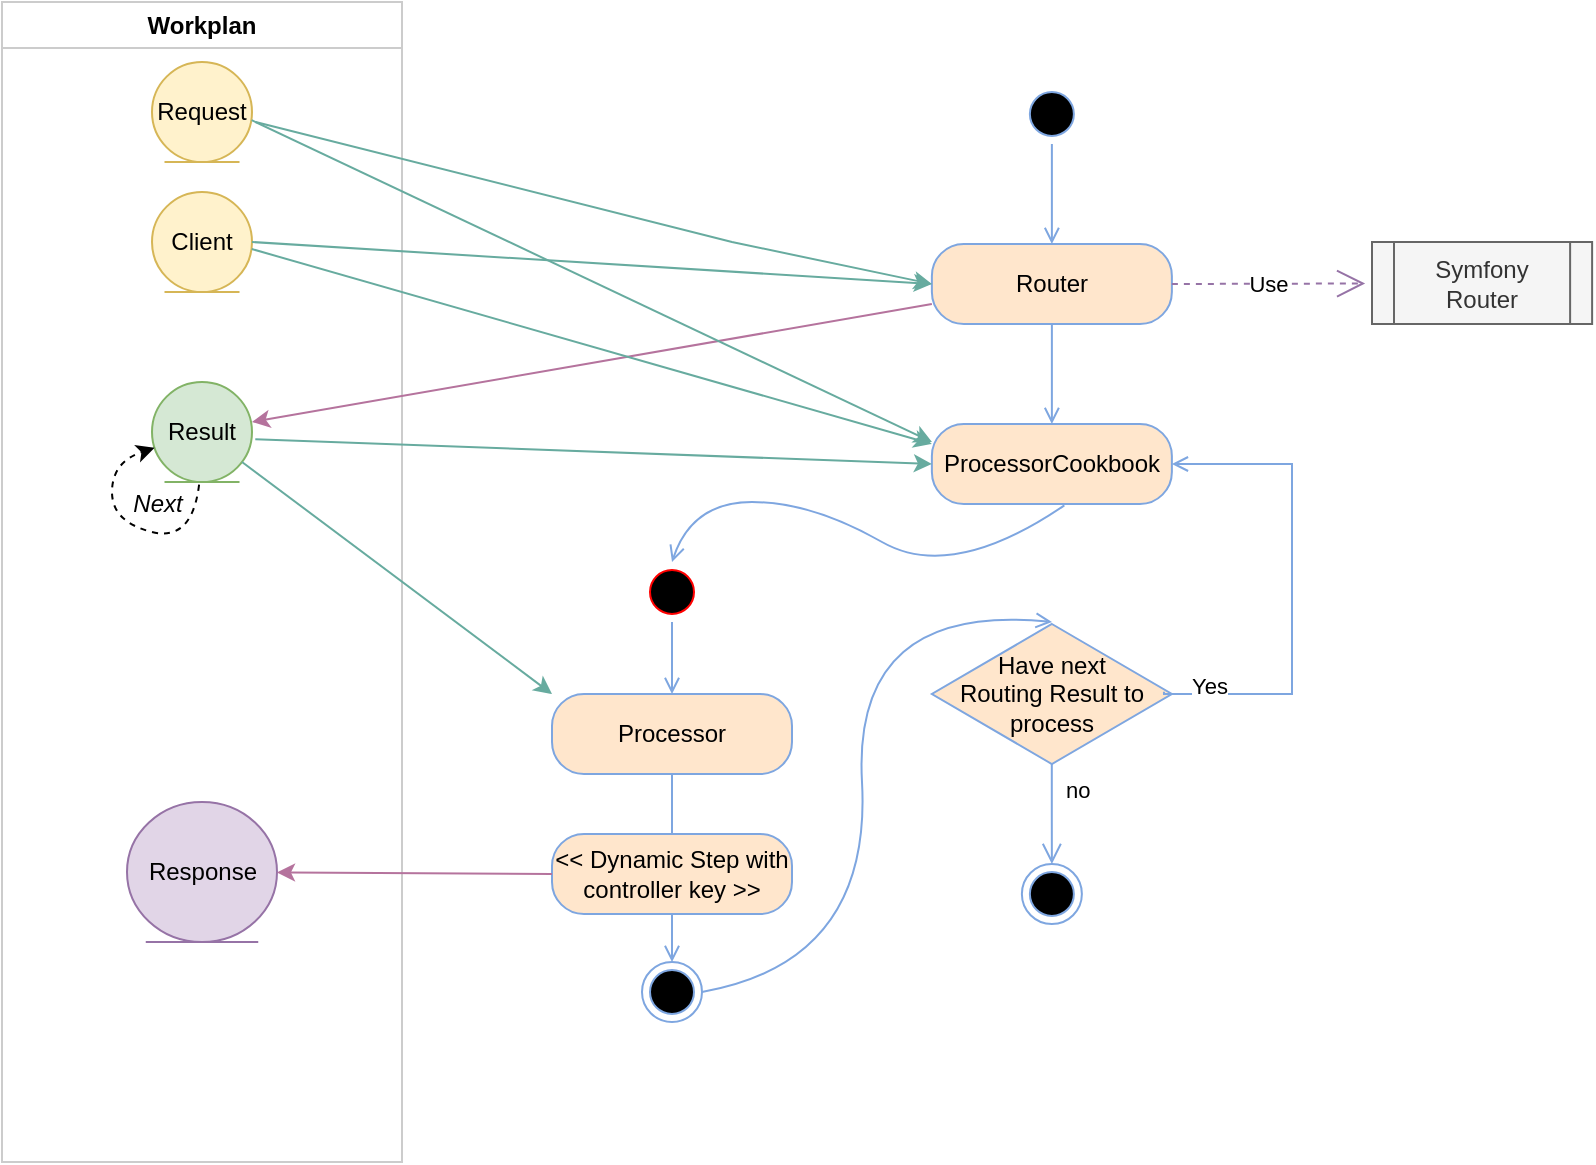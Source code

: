 <mxfile version="20.5.3" type="embed"><diagram id="LvBFF-H_oW3GnUr-EvsX" name="Page-1"><mxGraphModel dx="1298" dy="757" grid="1" gridSize="10" guides="1" tooltips="1" connect="1" arrows="1" fold="1" page="1" pageScale="1" pageWidth="827" pageHeight="1169" math="0" shadow="0"><root><mxCell id="0"/><mxCell id="1" parent="0"/><mxCell id="2" value="" style="ellipse;html=1;shape=startState;fillColor=#000000;strokeColor=#7EA6E0;" vertex="1" parent="1"><mxGeometry x="684.94" y="61" width="30" height="30" as="geometry"/></mxCell><mxCell id="3" value="" style="edgeStyle=orthogonalEdgeStyle;html=1;verticalAlign=bottom;endArrow=open;strokeColor=#7EA6E0;rounded=0;entryX=0.5;entryY=0;entryDx=0;entryDy=0;endFill=0;startArrow=none;startFill=0;" edge="1" source="2" parent="1" target="4"><mxGeometry relative="1" as="geometry"><mxPoint x="699.94" y="151" as="targetPoint"/></mxGeometry></mxCell><mxCell id="4" value="Router" style="rounded=1;whiteSpace=wrap;html=1;arcSize=40;fillColor=#ffe6cc;strokeColor=#7EA6E0;" vertex="1" parent="1"><mxGeometry x="639.94" y="141" width="120" height="40" as="geometry"/></mxCell><mxCell id="5" value="" style="edgeStyle=orthogonalEdgeStyle;html=1;verticalAlign=bottom;endArrow=open;strokeColor=#7EA6E0;rounded=0;entryX=0.5;entryY=0;entryDx=0;entryDy=0;exitX=0.5;exitY=1;exitDx=0;exitDy=0;endFill=0;startArrow=none;startFill=0;" edge="1" source="4" parent="1" target="6"><mxGeometry relative="1" as="geometry"><mxPoint x="699.94" y="254" as="targetPoint"/><mxPoint x="699.94" y="189" as="sourcePoint"/></mxGeometry></mxCell><mxCell id="6" value="ProcessorCookbook" style="rounded=1;whiteSpace=wrap;html=1;arcSize=40;fillColor=#ffe6cc;strokeColor=#7EA6E0;" vertex="1" parent="1"><mxGeometry x="639.94" y="231" width="120" height="40" as="geometry"/></mxCell><mxCell id="8" value="Have next &lt;br&gt;Routing Result to process" style="rhombus;whiteSpace=wrap;html=1;fillColor=#ffe6cc;strokeColor=#7EA6E0;" vertex="1" parent="1"><mxGeometry x="639.94" y="331" width="120" height="70" as="geometry"/></mxCell><mxCell id="9" value="Yes" style="edgeStyle=orthogonalEdgeStyle;html=1;align=left;verticalAlign=bottom;endArrow=open;strokeColor=#7EA6E0;rounded=0;exitX=0.967;exitY=0.484;exitDx=0;exitDy=0;exitPerimeter=0;entryX=1;entryY=0.5;entryDx=0;entryDy=0;endFill=0;startArrow=none;startFill=0;" edge="1" source="8" parent="1" target="6"><mxGeometry x="-0.89" y="-5" relative="1" as="geometry"><mxPoint x="820" y="270" as="targetPoint"/><Array as="points"><mxPoint x="756" y="366"/><mxPoint x="820" y="366"/><mxPoint x="820" y="251"/></Array><mxPoint as="offset"/></mxGeometry></mxCell><mxCell id="10" value="no" style="edgeStyle=orthogonalEdgeStyle;html=1;align=left;verticalAlign=top;endArrow=open;endSize=8;strokeColor=#7EA6E0;rounded=0;endFill=0;startArrow=none;startFill=0;" edge="1" source="8" parent="1"><mxGeometry x="-1" y="5" relative="1" as="geometry"><mxPoint x="699.94" y="451" as="targetPoint"/><mxPoint as="offset"/></mxGeometry></mxCell><mxCell id="12" value="" style="ellipse;html=1;shape=endState;fillColor=#000000;strokeColor=#7EA6E0;" vertex="1" parent="1"><mxGeometry x="684.94" y="451" width="30" height="30" as="geometry"/></mxCell><mxCell id="15" value="Workplan" style="swimlane;whiteSpace=wrap;html=1;strokeColor=#CCCCCC;" vertex="1" parent="1"><mxGeometry x="175" y="20" width="200" height="580" as="geometry"/></mxCell><mxCell id="14" value="Result" style="ellipse;shape=umlEntity;whiteSpace=wrap;html=1;fillColor=#d5e8d4;strokeColor=#82b366;" vertex="1" parent="15"><mxGeometry x="75" y="190" width="50" height="50" as="geometry"/></mxCell><mxCell id="16" value="Client" style="ellipse;shape=umlEntity;whiteSpace=wrap;html=1;fillColor=#fff2cc;strokeColor=#d6b656;" vertex="1" parent="15"><mxGeometry x="75" y="95" width="50" height="50" as="geometry"/></mxCell><mxCell id="13" value="Request" style="ellipse;shape=umlEntity;whiteSpace=wrap;html=1;fillColor=#fff2cc;strokeColor=#d6b656;" vertex="1" parent="15"><mxGeometry x="75" y="30" width="50" height="50" as="geometry"/></mxCell><mxCell id="23" value="" style="curved=1;endArrow=classic;html=1;rounded=0;exitX=0.471;exitY=1.027;exitDx=0;exitDy=0;exitPerimeter=0;dashed=1;" edge="1" parent="15" source="14" target="14"><mxGeometry width="50" height="50" relative="1" as="geometry"><mxPoint x="55" y="280" as="sourcePoint"/><mxPoint x="105" y="230" as="targetPoint"/><Array as="points"><mxPoint x="95" y="270"/><mxPoint x="55" y="260"/><mxPoint x="55" y="230"/></Array></mxGeometry></mxCell><mxCell id="25" value="Response" style="ellipse;shape=umlEntity;whiteSpace=wrap;html=1;fillColor=#e1d5e7;strokeColor=#9673a6;" vertex="1" parent="15"><mxGeometry x="62.5" y="400" width="75" height="70" as="geometry"/></mxCell><mxCell id="17" value="" style="endArrow=classic;html=1;rounded=0;exitX=1;exitY=0.5;exitDx=0;exitDy=0;entryX=0;entryY=0.5;entryDx=0;entryDy=0;strokeColor=#67AB9F;" edge="1" parent="1" source="16" target="4"><mxGeometry width="50" height="50" relative="1" as="geometry"><mxPoint x="190" y="210" as="sourcePoint"/><mxPoint x="410" y="160" as="targetPoint"/></mxGeometry></mxCell><mxCell id="18" value="" style="endArrow=classic;html=1;rounded=0;exitX=1.036;exitY=0.6;exitDx=0;exitDy=0;exitPerimeter=0;entryX=0;entryY=0.5;entryDx=0;entryDy=0;strokeColor=#67AB9F;" edge="1" parent="1" source="13" target="4"><mxGeometry width="50" height="50" relative="1" as="geometry"><mxPoint x="311.5" y="152.2" as="sourcePoint"/><mxPoint x="430" y="170" as="targetPoint"/><Array as="points"><mxPoint x="540" y="140"/></Array></mxGeometry></mxCell><mxCell id="19" value="" style="endArrow=classic;html=1;rounded=0;exitX=0;exitY=0.75;exitDx=0;exitDy=0;entryX=1;entryY=0.4;entryDx=0;entryDy=0;entryPerimeter=0;strokeColor=#B5739D;" edge="1" parent="1" source="4" target="14"><mxGeometry width="50" height="50" relative="1" as="geometry"><mxPoint x="330" y="160" as="sourcePoint"/><mxPoint x="380" y="110" as="targetPoint"/></mxGeometry></mxCell><mxCell id="20" value="" style="endArrow=classic;html=1;rounded=0;exitX=1.033;exitY=0.573;exitDx=0;exitDy=0;exitPerimeter=0;entryX=0;entryY=0.5;entryDx=0;entryDy=0;strokeColor=#67AB9F;" edge="1" parent="1" source="14" target="6"><mxGeometry width="50" height="50" relative="1" as="geometry"><mxPoint x="330" y="200" as="sourcePoint"/><mxPoint x="380" y="150" as="targetPoint"/></mxGeometry></mxCell><mxCell id="21" value="" style="endArrow=classic;html=1;rounded=0;entryX=0;entryY=0.25;entryDx=0;entryDy=0;exitX=0.997;exitY=0.57;exitDx=0;exitDy=0;exitPerimeter=0;strokeColor=#67AB9F;" edge="1" parent="1" source="16" target="6"><mxGeometry width="50" height="50" relative="1" as="geometry"><mxPoint x="300" y="140" as="sourcePoint"/><mxPoint x="380" y="150" as="targetPoint"/></mxGeometry></mxCell><mxCell id="22" value="" style="endArrow=classic;html=1;rounded=0;exitX=0.997;exitY=0.582;exitDx=0;exitDy=0;exitPerimeter=0;strokeColor=#67AB9F;" edge="1" parent="1" source="13"><mxGeometry width="50" height="50" relative="1" as="geometry"><mxPoint x="340" y="180" as="sourcePoint"/><mxPoint x="640" y="240" as="targetPoint"/><Array as="points"/></mxGeometry></mxCell><mxCell id="24" value="&lt;i&gt;Next&lt;/i&gt;" style="text;html=1;strokeColor=none;fillColor=none;align=center;verticalAlign=middle;whiteSpace=wrap;rounded=0;" vertex="1" parent="1"><mxGeometry x="223" y="256" width="60" height="30" as="geometry"/></mxCell><mxCell id="28" value="Symfony Router" style="shape=process;whiteSpace=wrap;html=1;backgroundOutline=1;fillColor=#f5f5f5;fontColor=#333333;strokeColor=#666666;" vertex="1" parent="1"><mxGeometry x="860" y="140" width="110.06" height="41" as="geometry"/></mxCell><mxCell id="29" value="Use" style="endArrow=open;endSize=12;dashed=1;html=1;rounded=0;exitX=1;exitY=0.5;exitDx=0;exitDy=0;entryX=-0.031;entryY=0.506;entryDx=0;entryDy=0;entryPerimeter=0;strokeColor=#9673a6;fillColor=#e1d5e7;" edge="1" parent="1" source="4" target="28"><mxGeometry width="160" relative="1" as="geometry"><mxPoint x="599.94" y="261" as="sourcePoint"/><mxPoint x="759.94" y="261" as="targetPoint"/></mxGeometry></mxCell><mxCell id="40" value="" style="ellipse;html=1;shape=startState;fillColor=#000000;strokeColor=#ff0000;" vertex="1" parent="1"><mxGeometry x="495" y="300" width="30" height="30" as="geometry"/></mxCell><mxCell id="41" value="" style="edgeStyle=orthogonalEdgeStyle;html=1;verticalAlign=bottom;endArrow=open;strokeColor=#7EA6E0;rounded=0;endFill=0;startArrow=none;startFill=0;" edge="1" source="40" parent="1"><mxGeometry relative="1" as="geometry"><mxPoint x="510" y="366" as="targetPoint"/></mxGeometry></mxCell><mxCell id="42" value="Processor" style="rounded=1;whiteSpace=wrap;html=1;arcSize=40;fillColor=#ffe6cc;strokeColor=#7EA6E0;" vertex="1" parent="1"><mxGeometry x="450" y="366" width="120" height="40" as="geometry"/></mxCell><mxCell id="43" value="" style="edgeStyle=orthogonalEdgeStyle;html=1;verticalAlign=bottom;endArrow=open;strokeColor=#7EA6E0;rounded=0;endFill=0;startArrow=none;startFill=0;" edge="1" source="42" parent="1"><mxGeometry relative="1" as="geometry"><mxPoint x="510" y="466" as="targetPoint"/></mxGeometry></mxCell><mxCell id="45" value="&amp;lt;&amp;lt; Dynamic Step with controller key &amp;gt;&amp;gt;" style="rounded=1;whiteSpace=wrap;html=1;arcSize=40;fillColor=#ffe6cc;strokeColor=#7EA6E0;" vertex="1" parent="1"><mxGeometry x="450" y="436" width="120" height="40" as="geometry"/></mxCell><mxCell id="48" value="" style="endArrow=classic;html=1;rounded=0;exitX=0;exitY=0.5;exitDx=0;exitDy=0;strokeColor=#B5739D;" edge="1" parent="1" source="45" target="25"><mxGeometry width="50" height="50" relative="1" as="geometry"><mxPoint x="350" y="360" as="sourcePoint"/><mxPoint x="400" y="310" as="targetPoint"/></mxGeometry></mxCell><mxCell id="49" value="" style="endArrow=classic;html=1;rounded=0;entryX=0;entryY=0;entryDx=0;entryDy=0;strokeColor=#67AB9F;" edge="1" parent="1" source="14" target="42"><mxGeometry width="50" height="50" relative="1" as="geometry"><mxPoint x="350" y="340" as="sourcePoint"/><mxPoint x="400" y="290" as="targetPoint"/></mxGeometry></mxCell><mxCell id="47" value="" style="ellipse;html=1;shape=endState;fillColor=#000000;strokeColor=#7EA6E0;" vertex="1" parent="1"><mxGeometry x="495" y="500" width="30" height="30" as="geometry"/></mxCell><mxCell id="53" value="" style="edgeStyle=orthogonalEdgeStyle;html=1;verticalAlign=bottom;endArrow=open;strokeColor=#7EA6E0;rounded=0;endFill=0;startArrow=none;startFill=0;" edge="1" parent="1" source="45" target="47"><mxGeometry relative="1" as="geometry"><mxPoint x="510" y="566" as="targetPoint"/><mxPoint x="510" y="476" as="sourcePoint"/></mxGeometry></mxCell><mxCell id="56" value="" style="curved=1;endArrow=open;html=1;rounded=0;exitX=1;exitY=0.5;exitDx=0;exitDy=0;strokeColor=#7EA6E0;endFill=0;startArrow=none;startFill=0;" edge="1" parent="1" source="47"><mxGeometry width="50" height="50" relative="1" as="geometry"><mxPoint x="550" y="450" as="sourcePoint"/><mxPoint x="700" y="330" as="targetPoint"/><Array as="points"><mxPoint x="610" y="500"/><mxPoint x="600" y="320"/></Array></mxGeometry></mxCell><mxCell id="57" value="" style="curved=1;endArrow=open;html=1;rounded=0;entryX=0.5;entryY=0;entryDx=0;entryDy=0;exitX=0.552;exitY=1.017;exitDx=0;exitDy=0;exitPerimeter=0;strokeColor=#7EA6E0;endFill=0;startArrow=none;startFill=0;" edge="1" parent="1" source="6" target="40"><mxGeometry width="50" height="50" relative="1" as="geometry"><mxPoint x="550" y="450" as="sourcePoint"/><mxPoint x="600" y="400" as="targetPoint"/><Array as="points"><mxPoint x="650" y="310"/><mxPoint x="580" y="270"/><mxPoint x="520" y="270"/></Array></mxGeometry></mxCell></root></mxGraphModel></diagram></mxfile>